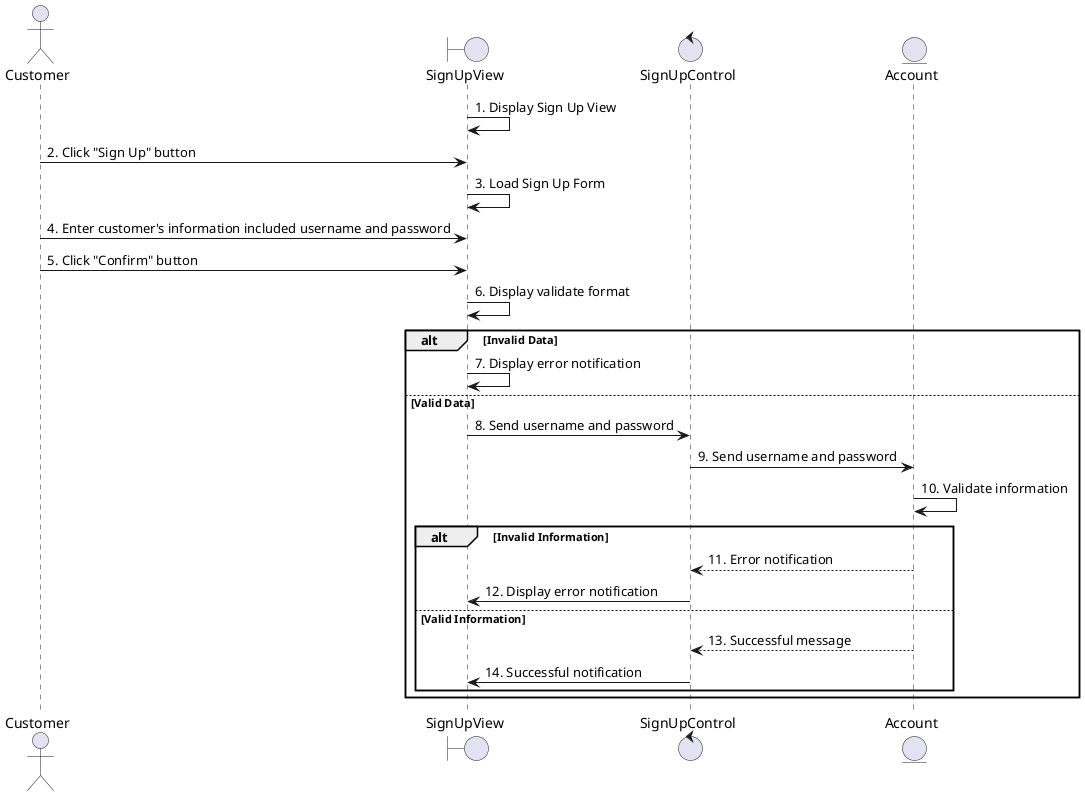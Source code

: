 @startuml

actor Customer 
boundary SignUpView 
control SignUpControl
entity Account

SignUpView -> SignUpView: 1. Display Sign Up View
Customer -> SignUpView: 2. Click "Sign Up" button
SignUpView -> SignUpView: 3. Load Sign Up Form
Customer -> SignUpView: 4. Enter customer's information included username and password
Customer -> SignUpView: 5. Click "Confirm" button
SignUpView -> SignUpView : 6. Display validate format

alt Invalid Data
    SignUpView -> SignUpView : 7. Display error notification

else Valid Data
    SignUpView -> SignUpControl: 8. Send username and password
    SignUpControl -> Account: 9. Send username and password
    Account -> Account: 10. Validate information

    alt Invalid Information
        Account --> SignUpControl: 11. Error notification
        SignUpControl -> SignUpView: 12. Display error notification

    else Valid Information
        Account --> SignUpControl: 13. Successful message
        SignUpControl -> SignUpView: 14. Successful notification
    end

end


@enduml